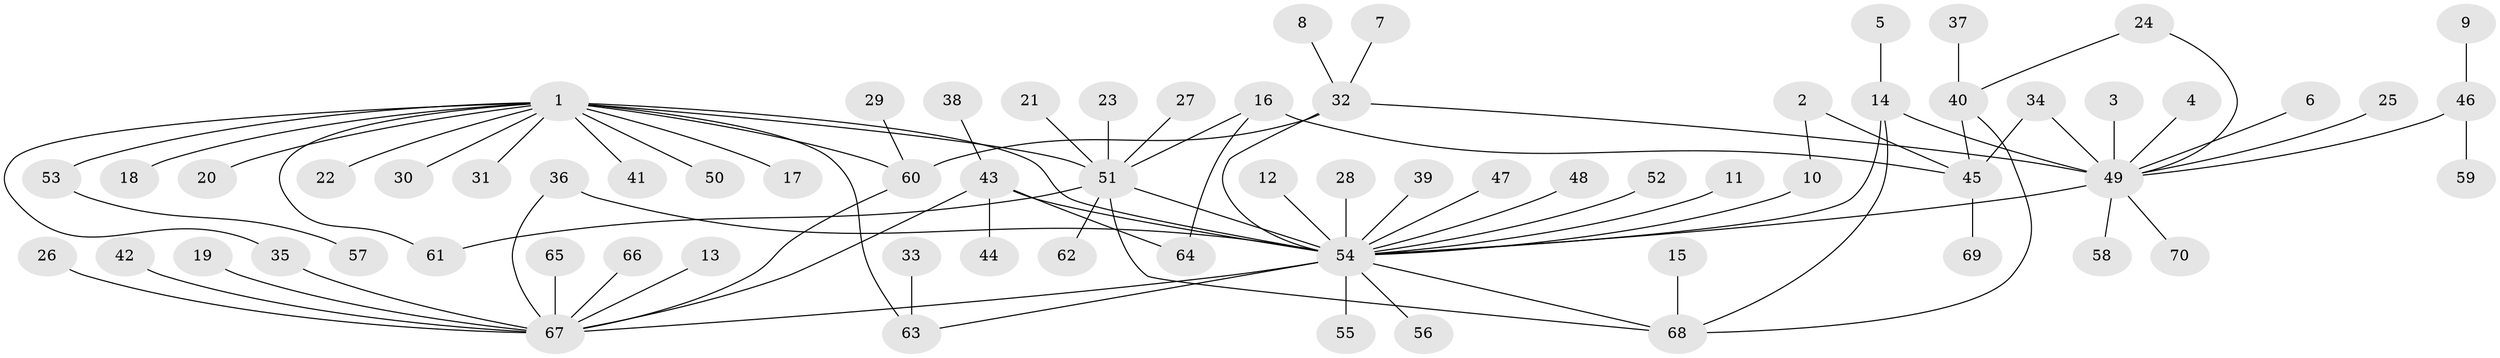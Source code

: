 // original degree distribution, {6: 0.04285714285714286, 14: 0.014285714285714285, 18: 0.007142857142857143, 1: 0.5428571428571428, 3: 0.10714285714285714, 4: 0.04285714285714286, 2: 0.2, 7: 0.014285714285714285, 10: 0.007142857142857143, 5: 0.02142857142857143}
// Generated by graph-tools (version 1.1) at 2025/25/03/09/25 03:25:59]
// undirected, 70 vertices, 86 edges
graph export_dot {
graph [start="1"]
  node [color=gray90,style=filled];
  1;
  2;
  3;
  4;
  5;
  6;
  7;
  8;
  9;
  10;
  11;
  12;
  13;
  14;
  15;
  16;
  17;
  18;
  19;
  20;
  21;
  22;
  23;
  24;
  25;
  26;
  27;
  28;
  29;
  30;
  31;
  32;
  33;
  34;
  35;
  36;
  37;
  38;
  39;
  40;
  41;
  42;
  43;
  44;
  45;
  46;
  47;
  48;
  49;
  50;
  51;
  52;
  53;
  54;
  55;
  56;
  57;
  58;
  59;
  60;
  61;
  62;
  63;
  64;
  65;
  66;
  67;
  68;
  69;
  70;
  1 -- 17 [weight=1.0];
  1 -- 18 [weight=1.0];
  1 -- 20 [weight=1.0];
  1 -- 22 [weight=1.0];
  1 -- 30 [weight=1.0];
  1 -- 31 [weight=1.0];
  1 -- 35 [weight=1.0];
  1 -- 41 [weight=1.0];
  1 -- 50 [weight=1.0];
  1 -- 51 [weight=1.0];
  1 -- 53 [weight=1.0];
  1 -- 54 [weight=2.0];
  1 -- 60 [weight=1.0];
  1 -- 61 [weight=1.0];
  1 -- 63 [weight=1.0];
  2 -- 10 [weight=1.0];
  2 -- 45 [weight=1.0];
  3 -- 49 [weight=1.0];
  4 -- 49 [weight=1.0];
  5 -- 14 [weight=1.0];
  6 -- 49 [weight=1.0];
  7 -- 32 [weight=1.0];
  8 -- 32 [weight=1.0];
  9 -- 46 [weight=1.0];
  10 -- 54 [weight=1.0];
  11 -- 54 [weight=1.0];
  12 -- 54 [weight=1.0];
  13 -- 67 [weight=1.0];
  14 -- 49 [weight=1.0];
  14 -- 54 [weight=1.0];
  14 -- 68 [weight=1.0];
  15 -- 68 [weight=1.0];
  16 -- 45 [weight=1.0];
  16 -- 51 [weight=1.0];
  16 -- 64 [weight=1.0];
  19 -- 67 [weight=1.0];
  21 -- 51 [weight=1.0];
  23 -- 51 [weight=1.0];
  24 -- 40 [weight=1.0];
  24 -- 49 [weight=1.0];
  25 -- 49 [weight=1.0];
  26 -- 67 [weight=1.0];
  27 -- 51 [weight=1.0];
  28 -- 54 [weight=1.0];
  29 -- 60 [weight=1.0];
  32 -- 49 [weight=1.0];
  32 -- 54 [weight=1.0];
  32 -- 60 [weight=1.0];
  33 -- 63 [weight=1.0];
  34 -- 45 [weight=1.0];
  34 -- 49 [weight=1.0];
  35 -- 67 [weight=1.0];
  36 -- 54 [weight=1.0];
  36 -- 67 [weight=1.0];
  37 -- 40 [weight=1.0];
  38 -- 43 [weight=1.0];
  39 -- 54 [weight=1.0];
  40 -- 45 [weight=1.0];
  40 -- 68 [weight=1.0];
  42 -- 67 [weight=1.0];
  43 -- 44 [weight=1.0];
  43 -- 54 [weight=1.0];
  43 -- 64 [weight=1.0];
  43 -- 67 [weight=1.0];
  45 -- 69 [weight=1.0];
  46 -- 49 [weight=1.0];
  46 -- 59 [weight=1.0];
  47 -- 54 [weight=1.0];
  48 -- 54 [weight=1.0];
  49 -- 54 [weight=2.0];
  49 -- 58 [weight=1.0];
  49 -- 70 [weight=1.0];
  51 -- 54 [weight=2.0];
  51 -- 61 [weight=1.0];
  51 -- 62 [weight=1.0];
  51 -- 68 [weight=1.0];
  52 -- 54 [weight=1.0];
  53 -- 57 [weight=1.0];
  54 -- 55 [weight=2.0];
  54 -- 56 [weight=1.0];
  54 -- 63 [weight=1.0];
  54 -- 67 [weight=1.0];
  54 -- 68 [weight=1.0];
  60 -- 67 [weight=1.0];
  65 -- 67 [weight=1.0];
  66 -- 67 [weight=1.0];
}

